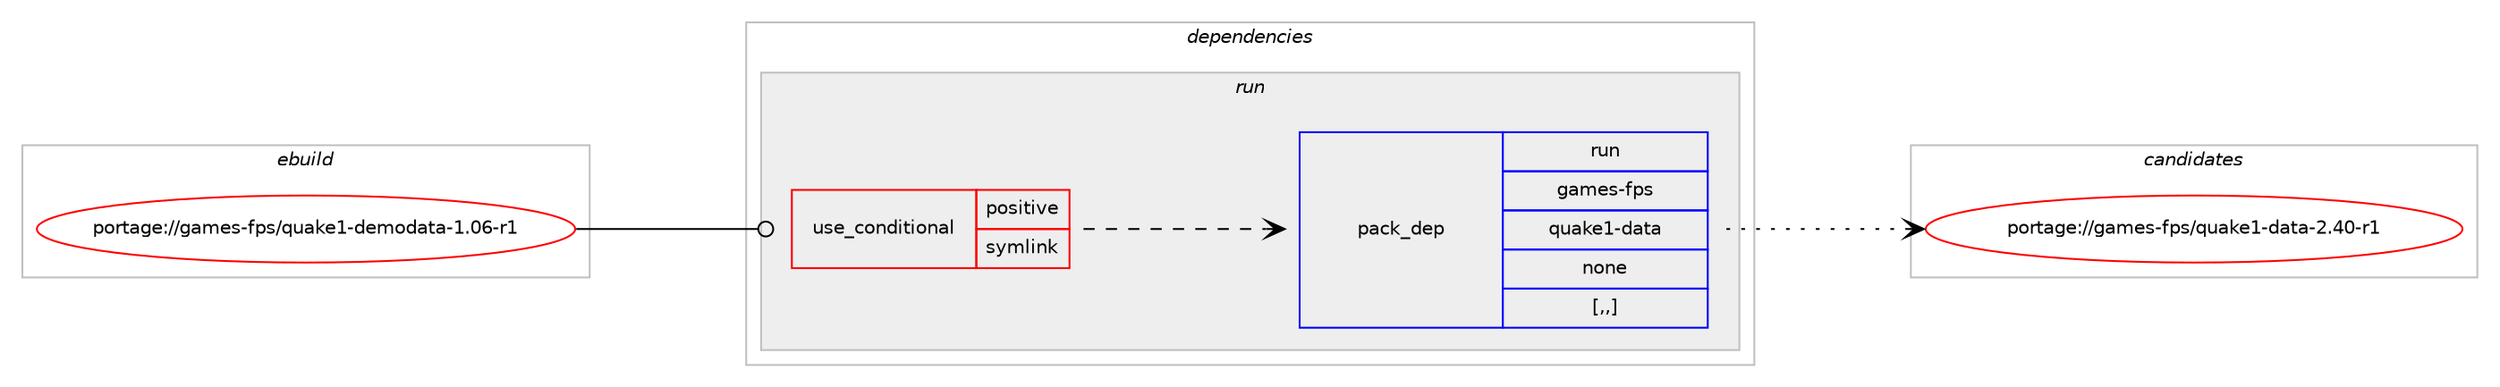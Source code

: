 digraph prolog {

# *************
# Graph options
# *************

newrank=true;
concentrate=true;
compound=true;
graph [rankdir=LR,fontname=Helvetica,fontsize=10,ranksep=1.5];#, ranksep=2.5, nodesep=0.2];
edge  [arrowhead=vee];
node  [fontname=Helvetica,fontsize=10];

# **********
# The ebuild
# **********

subgraph cluster_leftcol {
color=gray;
label=<<i>ebuild</i>>;
id [label="portage://games-fps/quake1-demodata-1.06-r1", color=red, width=4, href="../games-fps/quake1-demodata-1.06-r1.svg"];
}

# ****************
# The dependencies
# ****************

subgraph cluster_midcol {
color=gray;
label=<<i>dependencies</i>>;
subgraph cluster_compile {
fillcolor="#eeeeee";
style=filled;
label=<<i>compile</i>>;
}
subgraph cluster_compileandrun {
fillcolor="#eeeeee";
style=filled;
label=<<i>compile and run</i>>;
}
subgraph cluster_run {
fillcolor="#eeeeee";
style=filled;
label=<<i>run</i>>;
subgraph cond64018 {
dependency230013 [label=<<TABLE BORDER="0" CELLBORDER="1" CELLSPACING="0" CELLPADDING="4"><TR><TD ROWSPAN="3" CELLPADDING="10">use_conditional</TD></TR><TR><TD>positive</TD></TR><TR><TD>symlink</TD></TR></TABLE>>, shape=none, color=red];
subgraph pack164493 {
dependency230014 [label=<<TABLE BORDER="0" CELLBORDER="1" CELLSPACING="0" CELLPADDING="4" WIDTH="220"><TR><TD ROWSPAN="6" CELLPADDING="30">pack_dep</TD></TR><TR><TD WIDTH="110">run</TD></TR><TR><TD>games-fps</TD></TR><TR><TD>quake1-data</TD></TR><TR><TD>none</TD></TR><TR><TD>[,,]</TD></TR></TABLE>>, shape=none, color=blue];
}
dependency230013:e -> dependency230014:w [weight=20,style="dashed",arrowhead="vee"];
}
id:e -> dependency230013:w [weight=20,style="solid",arrowhead="odot"];
}
}

# **************
# The candidates
# **************

subgraph cluster_choices {
rank=same;
color=gray;
label=<<i>candidates</i>>;

subgraph choice164493 {
color=black;
nodesep=1;
choice103971091011154510211211547113117971071014945100971169745504652484511449 [label="portage://games-fps/quake1-data-2.40-r1", color=red, width=4,href="../games-fps/quake1-data-2.40-r1.svg"];
dependency230014:e -> choice103971091011154510211211547113117971071014945100971169745504652484511449:w [style=dotted,weight="100"];
}
}

}
